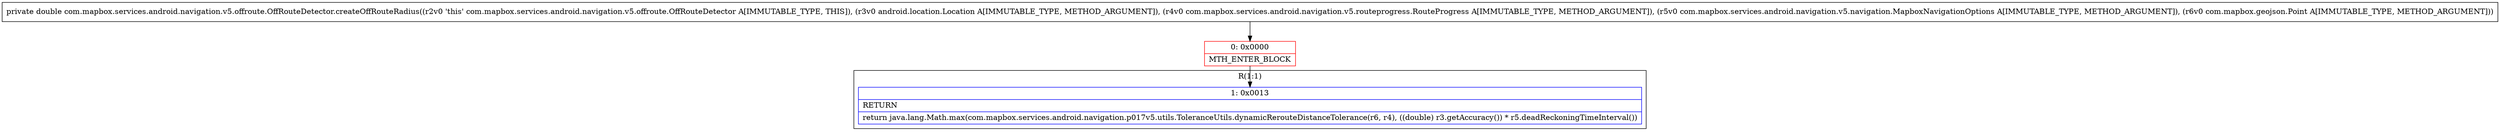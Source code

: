 digraph "CFG forcom.mapbox.services.android.navigation.v5.offroute.OffRouteDetector.createOffRouteRadius(Landroid\/location\/Location;Lcom\/mapbox\/services\/android\/navigation\/v5\/routeprogress\/RouteProgress;Lcom\/mapbox\/services\/android\/navigation\/v5\/navigation\/MapboxNavigationOptions;Lcom\/mapbox\/geojson\/Point;)D" {
subgraph cluster_Region_2056998637 {
label = "R(1:1)";
node [shape=record,color=blue];
Node_1 [shape=record,label="{1\:\ 0x0013|RETURN\l|return java.lang.Math.max(com.mapbox.services.android.navigation.p017v5.utils.ToleranceUtils.dynamicRerouteDistanceTolerance(r6, r4), ((double) r3.getAccuracy()) * r5.deadReckoningTimeInterval())\l}"];
}
Node_0 [shape=record,color=red,label="{0\:\ 0x0000|MTH_ENTER_BLOCK\l}"];
MethodNode[shape=record,label="{private double com.mapbox.services.android.navigation.v5.offroute.OffRouteDetector.createOffRouteRadius((r2v0 'this' com.mapbox.services.android.navigation.v5.offroute.OffRouteDetector A[IMMUTABLE_TYPE, THIS]), (r3v0 android.location.Location A[IMMUTABLE_TYPE, METHOD_ARGUMENT]), (r4v0 com.mapbox.services.android.navigation.v5.routeprogress.RouteProgress A[IMMUTABLE_TYPE, METHOD_ARGUMENT]), (r5v0 com.mapbox.services.android.navigation.v5.navigation.MapboxNavigationOptions A[IMMUTABLE_TYPE, METHOD_ARGUMENT]), (r6v0 com.mapbox.geojson.Point A[IMMUTABLE_TYPE, METHOD_ARGUMENT])) }"];
MethodNode -> Node_0;
Node_0 -> Node_1;
}

